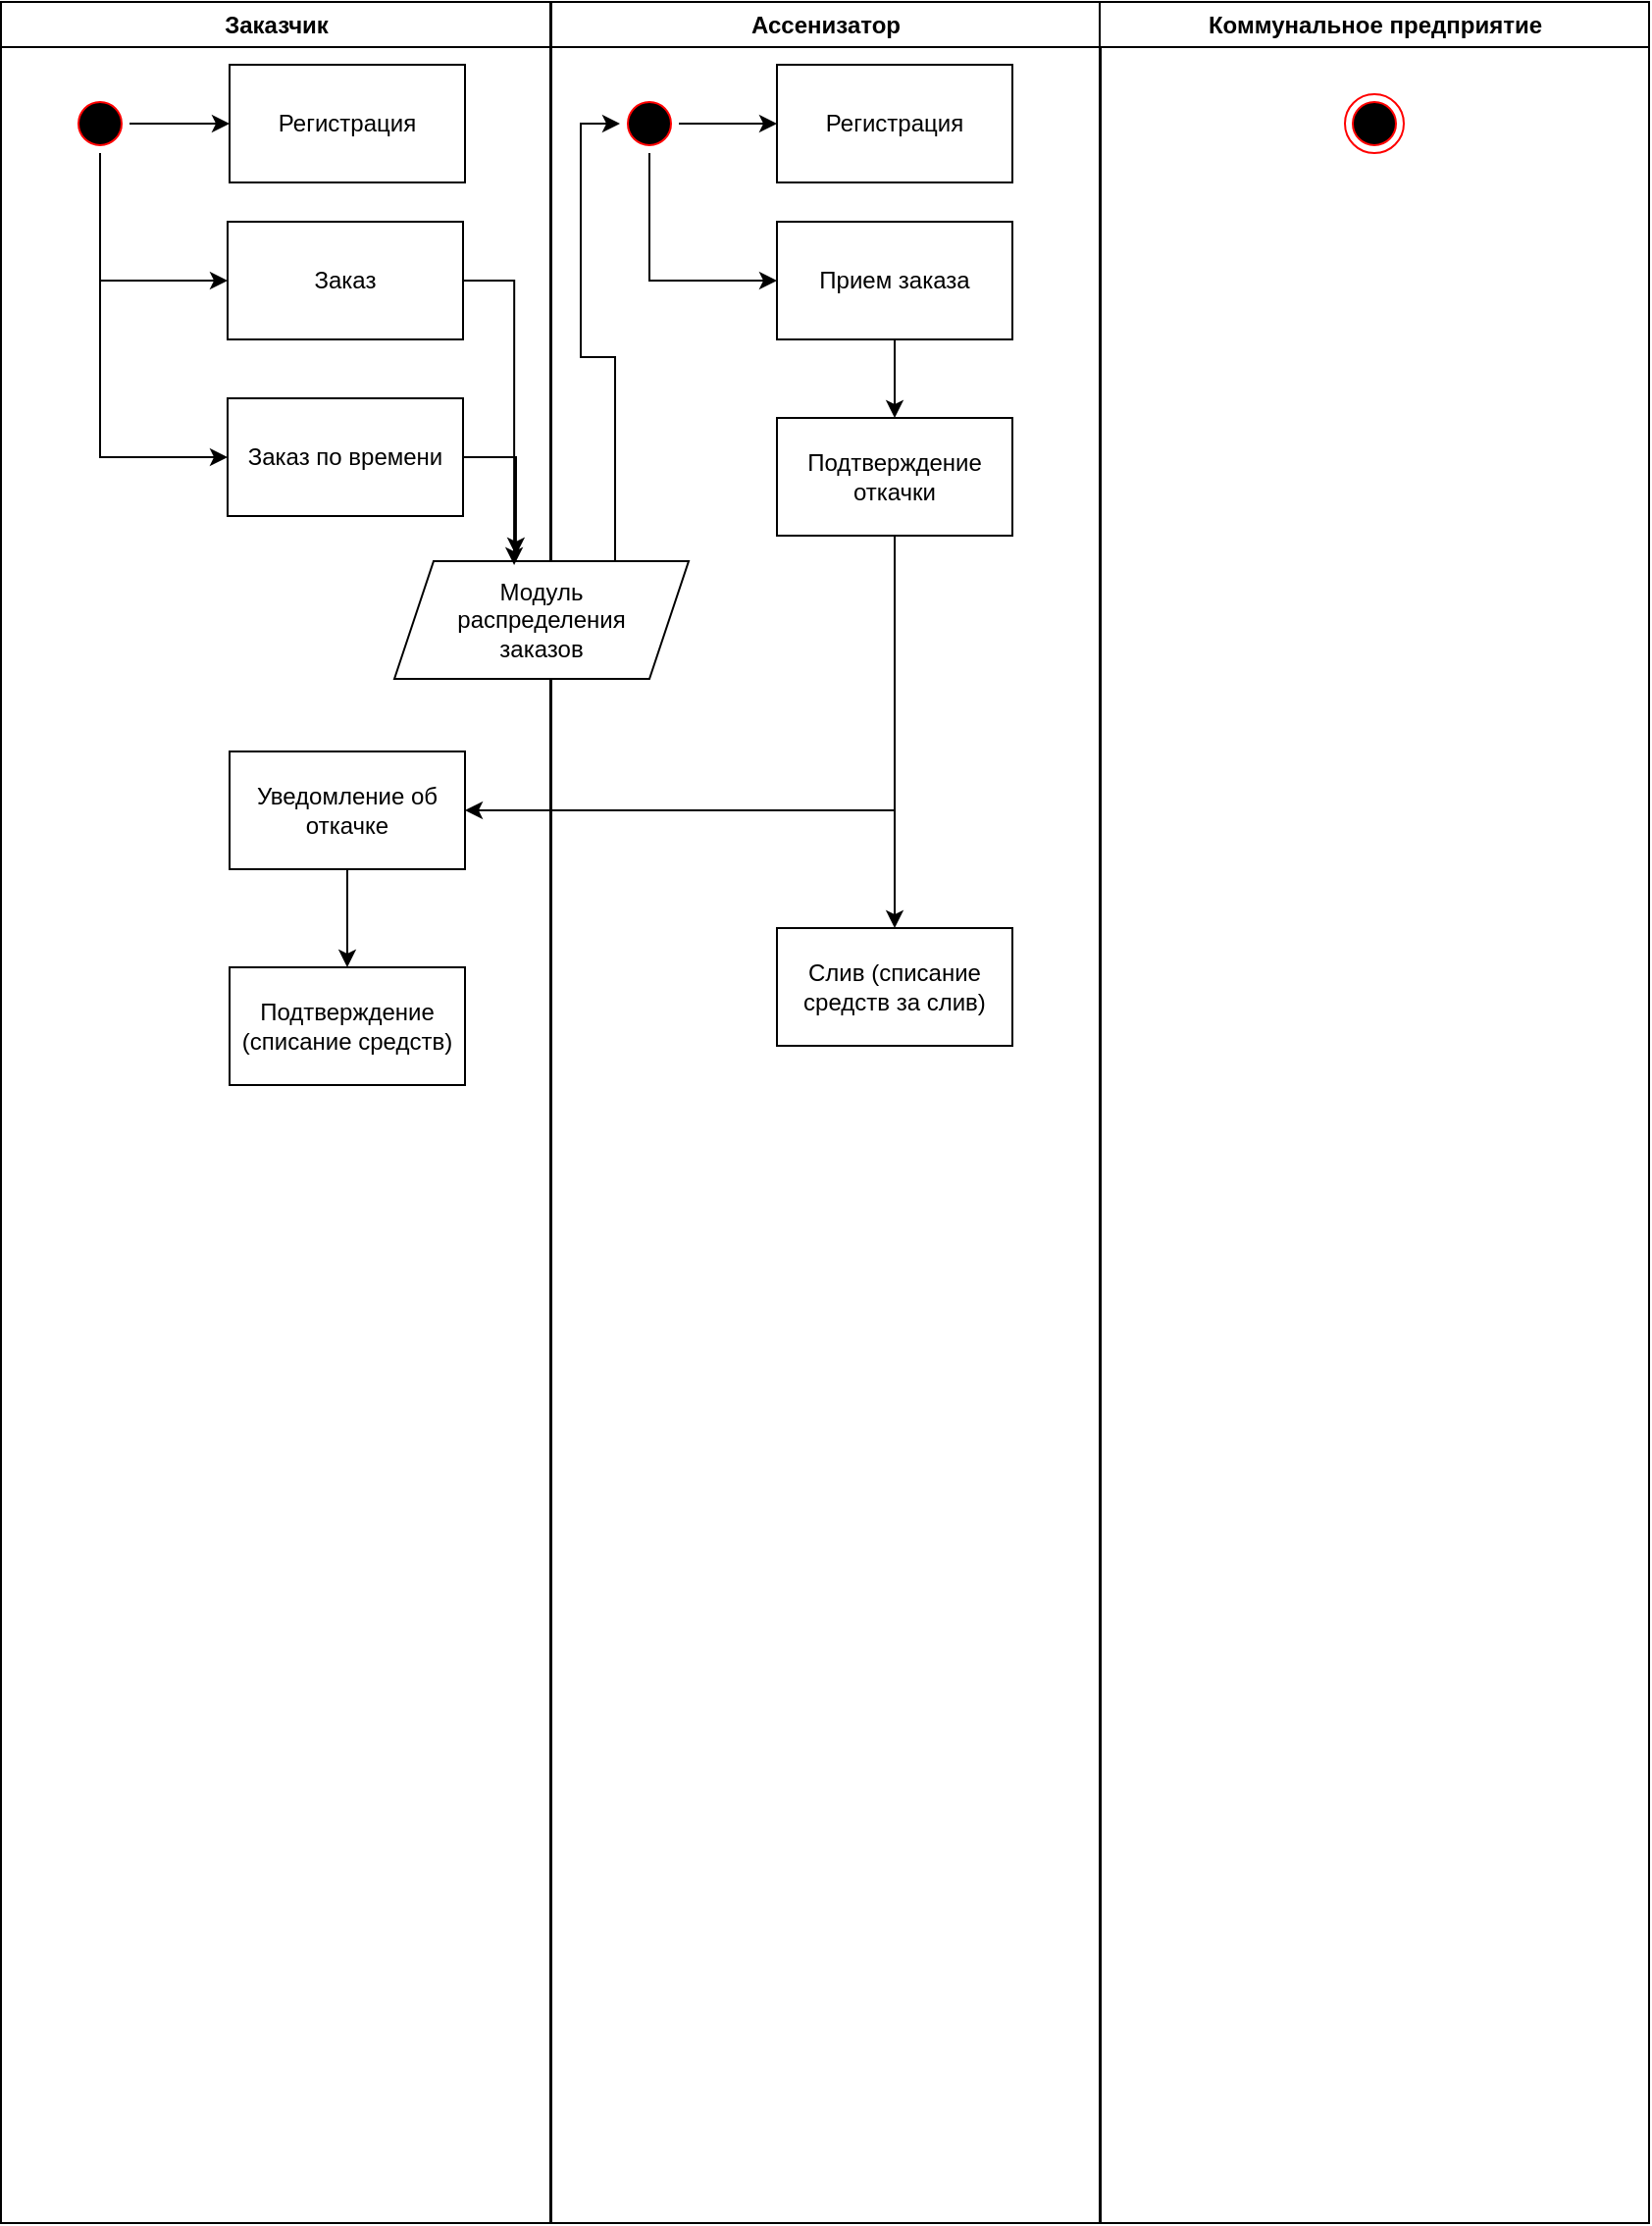 <mxfile version="21.6.8" type="github">
  <diagram name="Page-1" id="e7e014a7-5840-1c2e-5031-d8a46d1fe8dd">
    <mxGraphModel dx="1674" dy="790" grid="1" gridSize="10" guides="1" tooltips="1" connect="1" arrows="1" fold="1" page="1" pageScale="1" pageWidth="1169" pageHeight="826" background="none" math="0" shadow="0">
      <root>
        <mxCell id="0" />
        <mxCell id="1" parent="0" />
        <mxCell id="2" value="Заказчик" style="swimlane;whiteSpace=wrap" parent="1" vertex="1">
          <mxGeometry x="164.5" y="128" width="280" height="1132" as="geometry">
            <mxRectangle x="164.5" y="128" width="90" height="30" as="alternateBounds" />
          </mxGeometry>
        </mxCell>
        <mxCell id="lvFrWmBXsAOpZhoyazNc-56" style="edgeStyle=orthogonalEdgeStyle;rounded=0;orthogonalLoop=1;jettySize=auto;html=1;entryX=0;entryY=0.5;entryDx=0;entryDy=0;exitX=0.5;exitY=1;exitDx=0;exitDy=0;" edge="1" parent="2" source="5" target="lvFrWmBXsAOpZhoyazNc-54">
          <mxGeometry relative="1" as="geometry" />
        </mxCell>
        <mxCell id="lvFrWmBXsAOpZhoyazNc-57" style="edgeStyle=orthogonalEdgeStyle;rounded=0;orthogonalLoop=1;jettySize=auto;html=1;entryX=0;entryY=0.5;entryDx=0;entryDy=0;exitX=0.5;exitY=1;exitDx=0;exitDy=0;" edge="1" parent="2" source="5" target="lvFrWmBXsAOpZhoyazNc-53">
          <mxGeometry relative="1" as="geometry" />
        </mxCell>
        <mxCell id="5" value="" style="ellipse;shape=startState;fillColor=#000000;strokeColor=#ff0000;" parent="2" vertex="1">
          <mxGeometry x="35.5" y="47" width="30" height="30" as="geometry" />
        </mxCell>
        <mxCell id="lvFrWmBXsAOpZhoyazNc-50" value="" style="endArrow=classic;html=1;rounded=0;exitX=1;exitY=0.5;exitDx=0;exitDy=0;entryX=0;entryY=0.5;entryDx=0;entryDy=0;" edge="1" parent="2" source="5" target="lvFrWmBXsAOpZhoyazNc-52">
          <mxGeometry width="50" height="50" relative="1" as="geometry">
            <mxPoint x="565.5" y="432" as="sourcePoint" />
            <mxPoint x="140" y="112" as="targetPoint" />
          </mxGeometry>
        </mxCell>
        <mxCell id="lvFrWmBXsAOpZhoyazNc-52" value="Регистрация" style="rounded=0;whiteSpace=wrap;html=1;" vertex="1" parent="2">
          <mxGeometry x="116.5" y="32" width="120" height="60" as="geometry" />
        </mxCell>
        <mxCell id="lvFrWmBXsAOpZhoyazNc-53" value="Заказ" style="rounded=0;whiteSpace=wrap;html=1;" vertex="1" parent="2">
          <mxGeometry x="115.5" y="112" width="120" height="60" as="geometry" />
        </mxCell>
        <mxCell id="lvFrWmBXsAOpZhoyazNc-54" value="Заказ по времени" style="rounded=0;whiteSpace=wrap;html=1;" vertex="1" parent="2">
          <mxGeometry x="115.5" y="202" width="120" height="60" as="geometry" />
        </mxCell>
        <mxCell id="lvFrWmBXsAOpZhoyazNc-74" style="edgeStyle=orthogonalEdgeStyle;rounded=0;orthogonalLoop=1;jettySize=auto;html=1;entryX=0.5;entryY=0;entryDx=0;entryDy=0;" edge="1" parent="2" source="lvFrWmBXsAOpZhoyazNc-70" target="lvFrWmBXsAOpZhoyazNc-72">
          <mxGeometry relative="1" as="geometry" />
        </mxCell>
        <mxCell id="lvFrWmBXsAOpZhoyazNc-70" value="Уведомление об&lt;br&gt;откачке" style="rounded=0;whiteSpace=wrap;html=1;" vertex="1" parent="2">
          <mxGeometry x="116.5" y="382" width="120" height="60" as="geometry" />
        </mxCell>
        <mxCell id="lvFrWmBXsAOpZhoyazNc-72" value="Подтверждение&lt;br&gt;(списание средств)" style="rounded=0;whiteSpace=wrap;html=1;" vertex="1" parent="2">
          <mxGeometry x="116.5" y="492" width="120" height="60" as="geometry" />
        </mxCell>
        <mxCell id="3" value="Ассенизатор" style="swimlane;whiteSpace=wrap;startSize=23;" parent="1" vertex="1">
          <mxGeometry x="445" y="128" width="280" height="1132" as="geometry" />
        </mxCell>
        <mxCell id="lvFrWmBXsAOpZhoyazNc-59" style="edgeStyle=orthogonalEdgeStyle;rounded=0;orthogonalLoop=1;jettySize=auto;html=1;entryX=0;entryY=0.5;entryDx=0;entryDy=0;" edge="1" parent="3" source="13" target="lvFrWmBXsAOpZhoyazNc-58">
          <mxGeometry relative="1" as="geometry" />
        </mxCell>
        <mxCell id="lvFrWmBXsAOpZhoyazNc-67" style="edgeStyle=orthogonalEdgeStyle;rounded=0;orthogonalLoop=1;jettySize=auto;html=1;entryX=0;entryY=0.5;entryDx=0;entryDy=0;exitX=0.5;exitY=1;exitDx=0;exitDy=0;" edge="1" parent="3" source="13" target="lvFrWmBXsAOpZhoyazNc-66">
          <mxGeometry relative="1" as="geometry" />
        </mxCell>
        <mxCell id="13" value="" style="ellipse;shape=startState;fillColor=#000000;strokeColor=#ff0000;" parent="3" vertex="1">
          <mxGeometry x="35" y="47" width="30" height="30" as="geometry" />
        </mxCell>
        <mxCell id="lvFrWmBXsAOpZhoyazNc-58" value="Регистрация" style="rounded=0;whiteSpace=wrap;html=1;" vertex="1" parent="3">
          <mxGeometry x="115" y="32" width="120" height="60" as="geometry" />
        </mxCell>
        <mxCell id="lvFrWmBXsAOpZhoyazNc-65" style="edgeStyle=orthogonalEdgeStyle;rounded=0;orthogonalLoop=1;jettySize=auto;html=1;exitX=0.75;exitY=0;exitDx=0;exitDy=0;entryX=0;entryY=0.5;entryDx=0;entryDy=0;" edge="1" parent="3" source="lvFrWmBXsAOpZhoyazNc-61" target="13">
          <mxGeometry relative="1" as="geometry" />
        </mxCell>
        <mxCell id="lvFrWmBXsAOpZhoyazNc-61" value="Модуль &lt;br&gt;распределения &lt;br&gt;заказов" style="shape=parallelogram;perimeter=parallelogramPerimeter;whiteSpace=wrap;html=1;fixedSize=1;" vertex="1" parent="3">
          <mxGeometry x="-80" y="285" width="150" height="60" as="geometry" />
        </mxCell>
        <mxCell id="lvFrWmBXsAOpZhoyazNc-69" style="edgeStyle=orthogonalEdgeStyle;rounded=0;orthogonalLoop=1;jettySize=auto;html=1;entryX=0.5;entryY=0;entryDx=0;entryDy=0;" edge="1" parent="3" source="lvFrWmBXsAOpZhoyazNc-66" target="lvFrWmBXsAOpZhoyazNc-68">
          <mxGeometry relative="1" as="geometry" />
        </mxCell>
        <mxCell id="lvFrWmBXsAOpZhoyazNc-66" value="Прием заказа" style="rounded=0;whiteSpace=wrap;html=1;" vertex="1" parent="3">
          <mxGeometry x="115" y="112" width="120" height="60" as="geometry" />
        </mxCell>
        <mxCell id="lvFrWmBXsAOpZhoyazNc-76" style="edgeStyle=orthogonalEdgeStyle;rounded=0;orthogonalLoop=1;jettySize=auto;html=1;entryX=0.5;entryY=0;entryDx=0;entryDy=0;" edge="1" parent="3" source="lvFrWmBXsAOpZhoyazNc-68" target="lvFrWmBXsAOpZhoyazNc-75">
          <mxGeometry relative="1" as="geometry" />
        </mxCell>
        <mxCell id="lvFrWmBXsAOpZhoyazNc-68" value="Подтверждение&lt;br&gt;откачки" style="rounded=0;whiteSpace=wrap;html=1;" vertex="1" parent="3">
          <mxGeometry x="115" y="212" width="120" height="60" as="geometry" />
        </mxCell>
        <mxCell id="lvFrWmBXsAOpZhoyazNc-75" value="Слив (списание средств за слив)" style="rounded=0;whiteSpace=wrap;html=1;" vertex="1" parent="3">
          <mxGeometry x="115" y="472" width="120" height="60" as="geometry" />
        </mxCell>
        <mxCell id="4" value="Коммунальное предприятие" style="swimlane;whiteSpace=wrap" parent="1" vertex="1">
          <mxGeometry x="724.5" y="128" width="280" height="1132" as="geometry" />
        </mxCell>
        <mxCell id="38" value="" style="ellipse;shape=endState;fillColor=#000000;strokeColor=#ff0000" parent="4" vertex="1">
          <mxGeometry x="125" y="47" width="30" height="30" as="geometry" />
        </mxCell>
        <mxCell id="lvFrWmBXsAOpZhoyazNc-62" style="edgeStyle=orthogonalEdgeStyle;rounded=0;orthogonalLoop=1;jettySize=auto;html=1;entryX=0.407;entryY=0.033;entryDx=0;entryDy=0;entryPerimeter=0;exitX=1;exitY=0.5;exitDx=0;exitDy=0;" edge="1" parent="1" source="lvFrWmBXsAOpZhoyazNc-53" target="lvFrWmBXsAOpZhoyazNc-61">
          <mxGeometry relative="1" as="geometry" />
        </mxCell>
        <mxCell id="lvFrWmBXsAOpZhoyazNc-63" style="edgeStyle=orthogonalEdgeStyle;rounded=0;orthogonalLoop=1;jettySize=auto;html=1;entryX=0.413;entryY=-0.05;entryDx=0;entryDy=0;entryPerimeter=0;exitX=1;exitY=0.5;exitDx=0;exitDy=0;" edge="1" parent="1" source="lvFrWmBXsAOpZhoyazNc-54" target="lvFrWmBXsAOpZhoyazNc-61">
          <mxGeometry relative="1" as="geometry">
            <mxPoint x="430" y="420" as="targetPoint" />
          </mxGeometry>
        </mxCell>
        <mxCell id="lvFrWmBXsAOpZhoyazNc-71" style="edgeStyle=orthogonalEdgeStyle;rounded=0;orthogonalLoop=1;jettySize=auto;html=1;entryX=1;entryY=0.5;entryDx=0;entryDy=0;exitX=0.5;exitY=1;exitDx=0;exitDy=0;" edge="1" parent="1" source="lvFrWmBXsAOpZhoyazNc-68" target="lvFrWmBXsAOpZhoyazNc-70">
          <mxGeometry relative="1" as="geometry" />
        </mxCell>
      </root>
    </mxGraphModel>
  </diagram>
</mxfile>

